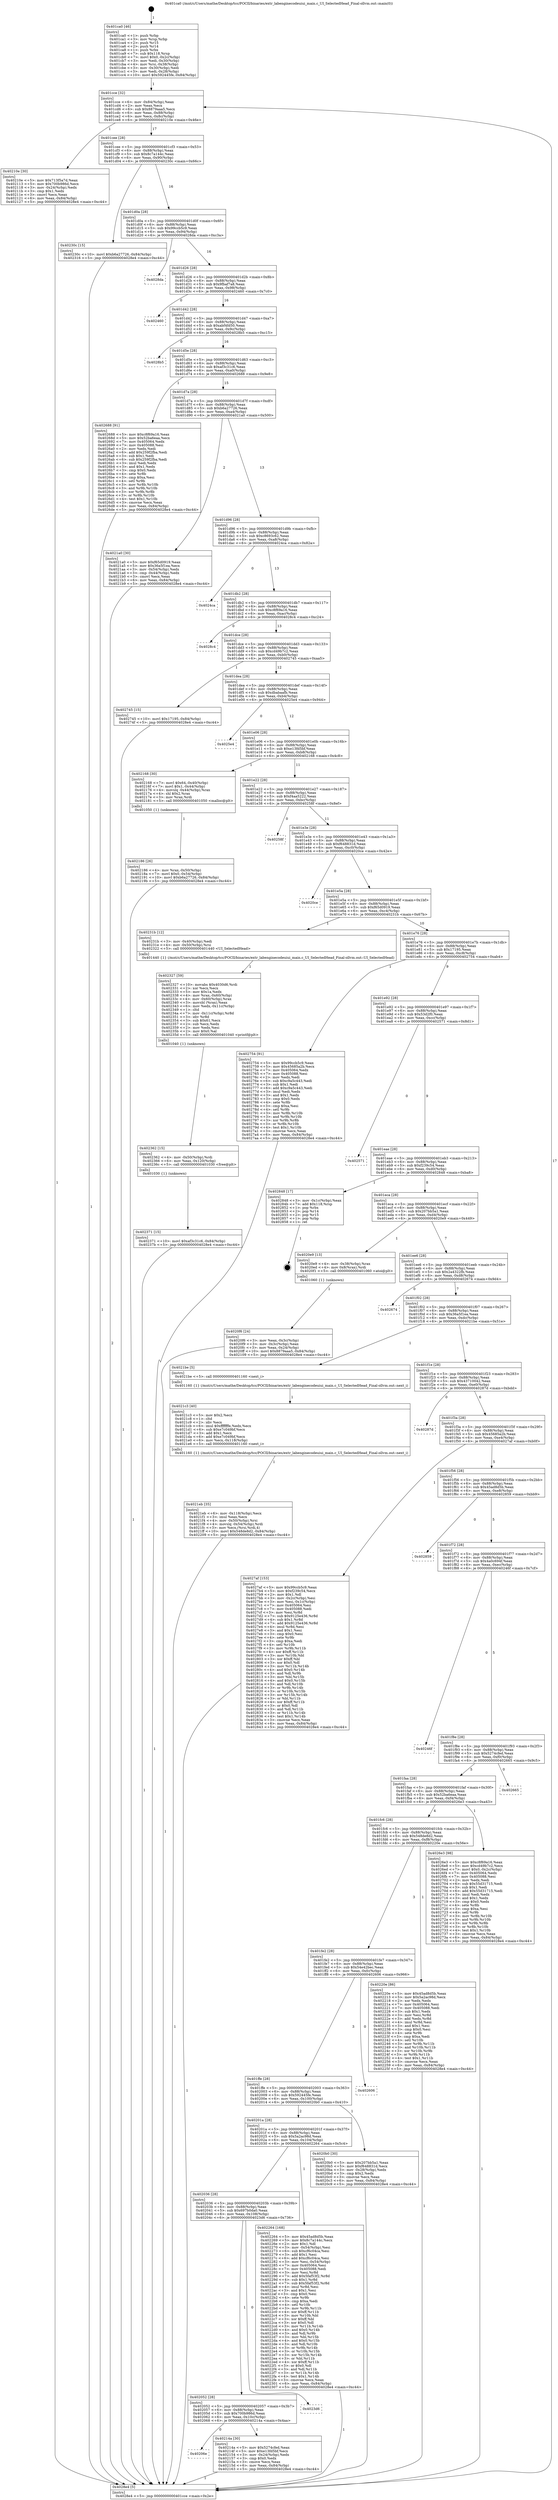 digraph "0x401ca0" {
  label = "0x401ca0 (/mnt/c/Users/mathe/Desktop/tcc/POCII/binaries/extr_labenginecodeuiui_main.c_UI_SelectedHead_Final-ollvm.out::main(0))"
  labelloc = "t"
  node[shape=record]

  Entry [label="",width=0.3,height=0.3,shape=circle,fillcolor=black,style=filled]
  "0x401cce" [label="{
     0x401cce [32]\l
     | [instrs]\l
     &nbsp;&nbsp;0x401cce \<+6\>: mov -0x84(%rbp),%eax\l
     &nbsp;&nbsp;0x401cd4 \<+2\>: mov %eax,%ecx\l
     &nbsp;&nbsp;0x401cd6 \<+6\>: sub $0x8879aaa5,%ecx\l
     &nbsp;&nbsp;0x401cdc \<+6\>: mov %eax,-0x88(%rbp)\l
     &nbsp;&nbsp;0x401ce2 \<+6\>: mov %ecx,-0x8c(%rbp)\l
     &nbsp;&nbsp;0x401ce8 \<+6\>: je 000000000040210e \<main+0x46e\>\l
  }"]
  "0x40210e" [label="{
     0x40210e [30]\l
     | [instrs]\l
     &nbsp;&nbsp;0x40210e \<+5\>: mov $0x713f5a7d,%eax\l
     &nbsp;&nbsp;0x402113 \<+5\>: mov $0x700b986d,%ecx\l
     &nbsp;&nbsp;0x402118 \<+3\>: mov -0x24(%rbp),%edx\l
     &nbsp;&nbsp;0x40211b \<+3\>: cmp $0x1,%edx\l
     &nbsp;&nbsp;0x40211e \<+3\>: cmovl %ecx,%eax\l
     &nbsp;&nbsp;0x402121 \<+6\>: mov %eax,-0x84(%rbp)\l
     &nbsp;&nbsp;0x402127 \<+5\>: jmp 00000000004028e4 \<main+0xc44\>\l
  }"]
  "0x401cee" [label="{
     0x401cee [28]\l
     | [instrs]\l
     &nbsp;&nbsp;0x401cee \<+5\>: jmp 0000000000401cf3 \<main+0x53\>\l
     &nbsp;&nbsp;0x401cf3 \<+6\>: mov -0x88(%rbp),%eax\l
     &nbsp;&nbsp;0x401cf9 \<+5\>: sub $0x8c7a144c,%eax\l
     &nbsp;&nbsp;0x401cfe \<+6\>: mov %eax,-0x90(%rbp)\l
     &nbsp;&nbsp;0x401d04 \<+6\>: je 000000000040230c \<main+0x66c\>\l
  }"]
  Exit [label="",width=0.3,height=0.3,shape=circle,fillcolor=black,style=filled,peripheries=2]
  "0x40230c" [label="{
     0x40230c [15]\l
     | [instrs]\l
     &nbsp;&nbsp;0x40230c \<+10\>: movl $0xb6a27726,-0x84(%rbp)\l
     &nbsp;&nbsp;0x402316 \<+5\>: jmp 00000000004028e4 \<main+0xc44\>\l
  }"]
  "0x401d0a" [label="{
     0x401d0a [28]\l
     | [instrs]\l
     &nbsp;&nbsp;0x401d0a \<+5\>: jmp 0000000000401d0f \<main+0x6f\>\l
     &nbsp;&nbsp;0x401d0f \<+6\>: mov -0x88(%rbp),%eax\l
     &nbsp;&nbsp;0x401d15 \<+5\>: sub $0x99ccb5c9,%eax\l
     &nbsp;&nbsp;0x401d1a \<+6\>: mov %eax,-0x94(%rbp)\l
     &nbsp;&nbsp;0x401d20 \<+6\>: je 00000000004028da \<main+0xc3a\>\l
  }"]
  "0x402371" [label="{
     0x402371 [15]\l
     | [instrs]\l
     &nbsp;&nbsp;0x402371 \<+10\>: movl $0xaf3c31c6,-0x84(%rbp)\l
     &nbsp;&nbsp;0x40237b \<+5\>: jmp 00000000004028e4 \<main+0xc44\>\l
  }"]
  "0x4028da" [label="{
     0x4028da\l
  }", style=dashed]
  "0x401d26" [label="{
     0x401d26 [28]\l
     | [instrs]\l
     &nbsp;&nbsp;0x401d26 \<+5\>: jmp 0000000000401d2b \<main+0x8b\>\l
     &nbsp;&nbsp;0x401d2b \<+6\>: mov -0x88(%rbp),%eax\l
     &nbsp;&nbsp;0x401d31 \<+5\>: sub $0x9fbaf7a8,%eax\l
     &nbsp;&nbsp;0x401d36 \<+6\>: mov %eax,-0x98(%rbp)\l
     &nbsp;&nbsp;0x401d3c \<+6\>: je 0000000000402460 \<main+0x7c0\>\l
  }"]
  "0x402362" [label="{
     0x402362 [15]\l
     | [instrs]\l
     &nbsp;&nbsp;0x402362 \<+4\>: mov -0x50(%rbp),%rdi\l
     &nbsp;&nbsp;0x402366 \<+6\>: mov %eax,-0x120(%rbp)\l
     &nbsp;&nbsp;0x40236c \<+5\>: call 0000000000401030 \<free@plt\>\l
     | [calls]\l
     &nbsp;&nbsp;0x401030 \{1\} (unknown)\l
  }"]
  "0x402460" [label="{
     0x402460\l
  }", style=dashed]
  "0x401d42" [label="{
     0x401d42 [28]\l
     | [instrs]\l
     &nbsp;&nbsp;0x401d42 \<+5\>: jmp 0000000000401d47 \<main+0xa7\>\l
     &nbsp;&nbsp;0x401d47 \<+6\>: mov -0x88(%rbp),%eax\l
     &nbsp;&nbsp;0x401d4d \<+5\>: sub $0xabf4fd50,%eax\l
     &nbsp;&nbsp;0x401d52 \<+6\>: mov %eax,-0x9c(%rbp)\l
     &nbsp;&nbsp;0x401d58 \<+6\>: je 00000000004028b5 \<main+0xc15\>\l
  }"]
  "0x402327" [label="{
     0x402327 [59]\l
     | [instrs]\l
     &nbsp;&nbsp;0x402327 \<+10\>: movabs $0x4030d6,%rdi\l
     &nbsp;&nbsp;0x402331 \<+2\>: xor %ecx,%ecx\l
     &nbsp;&nbsp;0x402333 \<+5\>: mov $0x1a,%edx\l
     &nbsp;&nbsp;0x402338 \<+4\>: mov %rax,-0x60(%rbp)\l
     &nbsp;&nbsp;0x40233c \<+4\>: mov -0x60(%rbp),%rax\l
     &nbsp;&nbsp;0x402340 \<+3\>: movsbl (%rax),%eax\l
     &nbsp;&nbsp;0x402343 \<+6\>: mov %edx,-0x11c(%rbp)\l
     &nbsp;&nbsp;0x402349 \<+1\>: cltd\l
     &nbsp;&nbsp;0x40234a \<+7\>: mov -0x11c(%rbp),%r8d\l
     &nbsp;&nbsp;0x402351 \<+3\>: idiv %r8d\l
     &nbsp;&nbsp;0x402354 \<+3\>: sub $0x61,%ecx\l
     &nbsp;&nbsp;0x402357 \<+2\>: sub %ecx,%edx\l
     &nbsp;&nbsp;0x402359 \<+2\>: mov %edx,%esi\l
     &nbsp;&nbsp;0x40235b \<+2\>: mov $0x0,%al\l
     &nbsp;&nbsp;0x40235d \<+5\>: call 0000000000401040 \<printf@plt\>\l
     | [calls]\l
     &nbsp;&nbsp;0x401040 \{1\} (unknown)\l
  }"]
  "0x4028b5" [label="{
     0x4028b5\l
  }", style=dashed]
  "0x401d5e" [label="{
     0x401d5e [28]\l
     | [instrs]\l
     &nbsp;&nbsp;0x401d5e \<+5\>: jmp 0000000000401d63 \<main+0xc3\>\l
     &nbsp;&nbsp;0x401d63 \<+6\>: mov -0x88(%rbp),%eax\l
     &nbsp;&nbsp;0x401d69 \<+5\>: sub $0xaf3c31c6,%eax\l
     &nbsp;&nbsp;0x401d6e \<+6\>: mov %eax,-0xa0(%rbp)\l
     &nbsp;&nbsp;0x401d74 \<+6\>: je 0000000000402688 \<main+0x9e8\>\l
  }"]
  "0x4021eb" [label="{
     0x4021eb [35]\l
     | [instrs]\l
     &nbsp;&nbsp;0x4021eb \<+6\>: mov -0x118(%rbp),%ecx\l
     &nbsp;&nbsp;0x4021f1 \<+3\>: imul %eax,%ecx\l
     &nbsp;&nbsp;0x4021f4 \<+4\>: mov -0x50(%rbp),%rsi\l
     &nbsp;&nbsp;0x4021f8 \<+4\>: movslq -0x54(%rbp),%rdi\l
     &nbsp;&nbsp;0x4021fc \<+3\>: mov %ecx,(%rsi,%rdi,4)\l
     &nbsp;&nbsp;0x4021ff \<+10\>: movl $0x548de8d2,-0x84(%rbp)\l
     &nbsp;&nbsp;0x402209 \<+5\>: jmp 00000000004028e4 \<main+0xc44\>\l
  }"]
  "0x402688" [label="{
     0x402688 [91]\l
     | [instrs]\l
     &nbsp;&nbsp;0x402688 \<+5\>: mov $0xc8f69a16,%eax\l
     &nbsp;&nbsp;0x40268d \<+5\>: mov $0x52ba6eaa,%ecx\l
     &nbsp;&nbsp;0x402692 \<+7\>: mov 0x405064,%edx\l
     &nbsp;&nbsp;0x402699 \<+7\>: mov 0x405088,%esi\l
     &nbsp;&nbsp;0x4026a0 \<+2\>: mov %edx,%edi\l
     &nbsp;&nbsp;0x4026a2 \<+6\>: add $0x259f2fba,%edi\l
     &nbsp;&nbsp;0x4026a8 \<+3\>: sub $0x1,%edi\l
     &nbsp;&nbsp;0x4026ab \<+6\>: sub $0x259f2fba,%edi\l
     &nbsp;&nbsp;0x4026b1 \<+3\>: imul %edi,%edx\l
     &nbsp;&nbsp;0x4026b4 \<+3\>: and $0x1,%edx\l
     &nbsp;&nbsp;0x4026b7 \<+3\>: cmp $0x0,%edx\l
     &nbsp;&nbsp;0x4026ba \<+4\>: sete %r8b\l
     &nbsp;&nbsp;0x4026be \<+3\>: cmp $0xa,%esi\l
     &nbsp;&nbsp;0x4026c1 \<+4\>: setl %r9b\l
     &nbsp;&nbsp;0x4026c5 \<+3\>: mov %r8b,%r10b\l
     &nbsp;&nbsp;0x4026c8 \<+3\>: and %r9b,%r10b\l
     &nbsp;&nbsp;0x4026cb \<+3\>: xor %r9b,%r8b\l
     &nbsp;&nbsp;0x4026ce \<+3\>: or %r8b,%r10b\l
     &nbsp;&nbsp;0x4026d1 \<+4\>: test $0x1,%r10b\l
     &nbsp;&nbsp;0x4026d5 \<+3\>: cmovne %ecx,%eax\l
     &nbsp;&nbsp;0x4026d8 \<+6\>: mov %eax,-0x84(%rbp)\l
     &nbsp;&nbsp;0x4026de \<+5\>: jmp 00000000004028e4 \<main+0xc44\>\l
  }"]
  "0x401d7a" [label="{
     0x401d7a [28]\l
     | [instrs]\l
     &nbsp;&nbsp;0x401d7a \<+5\>: jmp 0000000000401d7f \<main+0xdf\>\l
     &nbsp;&nbsp;0x401d7f \<+6\>: mov -0x88(%rbp),%eax\l
     &nbsp;&nbsp;0x401d85 \<+5\>: sub $0xb6a27726,%eax\l
     &nbsp;&nbsp;0x401d8a \<+6\>: mov %eax,-0xa4(%rbp)\l
     &nbsp;&nbsp;0x401d90 \<+6\>: je 00000000004021a0 \<main+0x500\>\l
  }"]
  "0x4021c3" [label="{
     0x4021c3 [40]\l
     | [instrs]\l
     &nbsp;&nbsp;0x4021c3 \<+5\>: mov $0x2,%ecx\l
     &nbsp;&nbsp;0x4021c8 \<+1\>: cltd\l
     &nbsp;&nbsp;0x4021c9 \<+2\>: idiv %ecx\l
     &nbsp;&nbsp;0x4021cb \<+6\>: imul $0xfffffffe,%edx,%ecx\l
     &nbsp;&nbsp;0x4021d1 \<+6\>: sub $0xe7c049bf,%ecx\l
     &nbsp;&nbsp;0x4021d7 \<+3\>: add $0x1,%ecx\l
     &nbsp;&nbsp;0x4021da \<+6\>: add $0xe7c049bf,%ecx\l
     &nbsp;&nbsp;0x4021e0 \<+6\>: mov %ecx,-0x118(%rbp)\l
     &nbsp;&nbsp;0x4021e6 \<+5\>: call 0000000000401160 \<next_i\>\l
     | [calls]\l
     &nbsp;&nbsp;0x401160 \{1\} (/mnt/c/Users/mathe/Desktop/tcc/POCII/binaries/extr_labenginecodeuiui_main.c_UI_SelectedHead_Final-ollvm.out::next_i)\l
  }"]
  "0x4021a0" [label="{
     0x4021a0 [30]\l
     | [instrs]\l
     &nbsp;&nbsp;0x4021a0 \<+5\>: mov $0xf65d0919,%eax\l
     &nbsp;&nbsp;0x4021a5 \<+5\>: mov $0x36a5f1ea,%ecx\l
     &nbsp;&nbsp;0x4021aa \<+3\>: mov -0x54(%rbp),%edx\l
     &nbsp;&nbsp;0x4021ad \<+3\>: cmp -0x44(%rbp),%edx\l
     &nbsp;&nbsp;0x4021b0 \<+3\>: cmovl %ecx,%eax\l
     &nbsp;&nbsp;0x4021b3 \<+6\>: mov %eax,-0x84(%rbp)\l
     &nbsp;&nbsp;0x4021b9 \<+5\>: jmp 00000000004028e4 \<main+0xc44\>\l
  }"]
  "0x401d96" [label="{
     0x401d96 [28]\l
     | [instrs]\l
     &nbsp;&nbsp;0x401d96 \<+5\>: jmp 0000000000401d9b \<main+0xfb\>\l
     &nbsp;&nbsp;0x401d9b \<+6\>: mov -0x88(%rbp),%eax\l
     &nbsp;&nbsp;0x401da1 \<+5\>: sub $0xc8693c62,%eax\l
     &nbsp;&nbsp;0x401da6 \<+6\>: mov %eax,-0xa8(%rbp)\l
     &nbsp;&nbsp;0x401dac \<+6\>: je 00000000004024ca \<main+0x82a\>\l
  }"]
  "0x402186" [label="{
     0x402186 [26]\l
     | [instrs]\l
     &nbsp;&nbsp;0x402186 \<+4\>: mov %rax,-0x50(%rbp)\l
     &nbsp;&nbsp;0x40218a \<+7\>: movl $0x0,-0x54(%rbp)\l
     &nbsp;&nbsp;0x402191 \<+10\>: movl $0xb6a27726,-0x84(%rbp)\l
     &nbsp;&nbsp;0x40219b \<+5\>: jmp 00000000004028e4 \<main+0xc44\>\l
  }"]
  "0x4024ca" [label="{
     0x4024ca\l
  }", style=dashed]
  "0x401db2" [label="{
     0x401db2 [28]\l
     | [instrs]\l
     &nbsp;&nbsp;0x401db2 \<+5\>: jmp 0000000000401db7 \<main+0x117\>\l
     &nbsp;&nbsp;0x401db7 \<+6\>: mov -0x88(%rbp),%eax\l
     &nbsp;&nbsp;0x401dbd \<+5\>: sub $0xc8f69a16,%eax\l
     &nbsp;&nbsp;0x401dc2 \<+6\>: mov %eax,-0xac(%rbp)\l
     &nbsp;&nbsp;0x401dc8 \<+6\>: je 00000000004028c4 \<main+0xc24\>\l
  }"]
  "0x40206e" [label="{
     0x40206e\l
  }", style=dashed]
  "0x4028c4" [label="{
     0x4028c4\l
  }", style=dashed]
  "0x401dce" [label="{
     0x401dce [28]\l
     | [instrs]\l
     &nbsp;&nbsp;0x401dce \<+5\>: jmp 0000000000401dd3 \<main+0x133\>\l
     &nbsp;&nbsp;0x401dd3 \<+6\>: mov -0x88(%rbp),%eax\l
     &nbsp;&nbsp;0x401dd9 \<+5\>: sub $0xcd49b7c2,%eax\l
     &nbsp;&nbsp;0x401dde \<+6\>: mov %eax,-0xb0(%rbp)\l
     &nbsp;&nbsp;0x401de4 \<+6\>: je 0000000000402745 \<main+0xaa5\>\l
  }"]
  "0x40214a" [label="{
     0x40214a [30]\l
     | [instrs]\l
     &nbsp;&nbsp;0x40214a \<+5\>: mov $0x5274cfed,%eax\l
     &nbsp;&nbsp;0x40214f \<+5\>: mov $0xe13fd5bf,%ecx\l
     &nbsp;&nbsp;0x402154 \<+3\>: mov -0x24(%rbp),%edx\l
     &nbsp;&nbsp;0x402157 \<+3\>: cmp $0x0,%edx\l
     &nbsp;&nbsp;0x40215a \<+3\>: cmove %ecx,%eax\l
     &nbsp;&nbsp;0x40215d \<+6\>: mov %eax,-0x84(%rbp)\l
     &nbsp;&nbsp;0x402163 \<+5\>: jmp 00000000004028e4 \<main+0xc44\>\l
  }"]
  "0x402745" [label="{
     0x402745 [15]\l
     | [instrs]\l
     &nbsp;&nbsp;0x402745 \<+10\>: movl $0x17195,-0x84(%rbp)\l
     &nbsp;&nbsp;0x40274f \<+5\>: jmp 00000000004028e4 \<main+0xc44\>\l
  }"]
  "0x401dea" [label="{
     0x401dea [28]\l
     | [instrs]\l
     &nbsp;&nbsp;0x401dea \<+5\>: jmp 0000000000401def \<main+0x14f\>\l
     &nbsp;&nbsp;0x401def \<+6\>: mov -0x88(%rbp),%eax\l
     &nbsp;&nbsp;0x401df5 \<+5\>: sub $0xdbabaafb,%eax\l
     &nbsp;&nbsp;0x401dfa \<+6\>: mov %eax,-0xb4(%rbp)\l
     &nbsp;&nbsp;0x401e00 \<+6\>: je 00000000004025e4 \<main+0x944\>\l
  }"]
  "0x402052" [label="{
     0x402052 [28]\l
     | [instrs]\l
     &nbsp;&nbsp;0x402052 \<+5\>: jmp 0000000000402057 \<main+0x3b7\>\l
     &nbsp;&nbsp;0x402057 \<+6\>: mov -0x88(%rbp),%eax\l
     &nbsp;&nbsp;0x40205d \<+5\>: sub $0x700b986d,%eax\l
     &nbsp;&nbsp;0x402062 \<+6\>: mov %eax,-0x10c(%rbp)\l
     &nbsp;&nbsp;0x402068 \<+6\>: je 000000000040214a \<main+0x4aa\>\l
  }"]
  "0x4025e4" [label="{
     0x4025e4\l
  }", style=dashed]
  "0x401e06" [label="{
     0x401e06 [28]\l
     | [instrs]\l
     &nbsp;&nbsp;0x401e06 \<+5\>: jmp 0000000000401e0b \<main+0x16b\>\l
     &nbsp;&nbsp;0x401e0b \<+6\>: mov -0x88(%rbp),%eax\l
     &nbsp;&nbsp;0x401e11 \<+5\>: sub $0xe13fd5bf,%eax\l
     &nbsp;&nbsp;0x401e16 \<+6\>: mov %eax,-0xb8(%rbp)\l
     &nbsp;&nbsp;0x401e1c \<+6\>: je 0000000000402168 \<main+0x4c8\>\l
  }"]
  "0x4023d6" [label="{
     0x4023d6\l
  }", style=dashed]
  "0x402168" [label="{
     0x402168 [30]\l
     | [instrs]\l
     &nbsp;&nbsp;0x402168 \<+7\>: movl $0x64,-0x40(%rbp)\l
     &nbsp;&nbsp;0x40216f \<+7\>: movl $0x1,-0x44(%rbp)\l
     &nbsp;&nbsp;0x402176 \<+4\>: movslq -0x44(%rbp),%rax\l
     &nbsp;&nbsp;0x40217a \<+4\>: shl $0x2,%rax\l
     &nbsp;&nbsp;0x40217e \<+3\>: mov %rax,%rdi\l
     &nbsp;&nbsp;0x402181 \<+5\>: call 0000000000401050 \<malloc@plt\>\l
     | [calls]\l
     &nbsp;&nbsp;0x401050 \{1\} (unknown)\l
  }"]
  "0x401e22" [label="{
     0x401e22 [28]\l
     | [instrs]\l
     &nbsp;&nbsp;0x401e22 \<+5\>: jmp 0000000000401e27 \<main+0x187\>\l
     &nbsp;&nbsp;0x401e27 \<+6\>: mov -0x88(%rbp),%eax\l
     &nbsp;&nbsp;0x401e2d \<+5\>: sub $0xf4aa5222,%eax\l
     &nbsp;&nbsp;0x401e32 \<+6\>: mov %eax,-0xbc(%rbp)\l
     &nbsp;&nbsp;0x401e38 \<+6\>: je 000000000040258f \<main+0x8ef\>\l
  }"]
  "0x402036" [label="{
     0x402036 [28]\l
     | [instrs]\l
     &nbsp;&nbsp;0x402036 \<+5\>: jmp 000000000040203b \<main+0x39b\>\l
     &nbsp;&nbsp;0x40203b \<+6\>: mov -0x88(%rbp),%eax\l
     &nbsp;&nbsp;0x402041 \<+5\>: sub $0x697b0da0,%eax\l
     &nbsp;&nbsp;0x402046 \<+6\>: mov %eax,-0x108(%rbp)\l
     &nbsp;&nbsp;0x40204c \<+6\>: je 00000000004023d6 \<main+0x736\>\l
  }"]
  "0x40258f" [label="{
     0x40258f\l
  }", style=dashed]
  "0x401e3e" [label="{
     0x401e3e [28]\l
     | [instrs]\l
     &nbsp;&nbsp;0x401e3e \<+5\>: jmp 0000000000401e43 \<main+0x1a3\>\l
     &nbsp;&nbsp;0x401e43 \<+6\>: mov -0x88(%rbp),%eax\l
     &nbsp;&nbsp;0x401e49 \<+5\>: sub $0xf648831d,%eax\l
     &nbsp;&nbsp;0x401e4e \<+6\>: mov %eax,-0xc0(%rbp)\l
     &nbsp;&nbsp;0x401e54 \<+6\>: je 00000000004020ce \<main+0x42e\>\l
  }"]
  "0x402264" [label="{
     0x402264 [168]\l
     | [instrs]\l
     &nbsp;&nbsp;0x402264 \<+5\>: mov $0x45ad8d5b,%eax\l
     &nbsp;&nbsp;0x402269 \<+5\>: mov $0x8c7a144c,%ecx\l
     &nbsp;&nbsp;0x40226e \<+2\>: mov $0x1,%dl\l
     &nbsp;&nbsp;0x402270 \<+3\>: mov -0x54(%rbp),%esi\l
     &nbsp;&nbsp;0x402273 \<+6\>: sub $0xcf6c04ca,%esi\l
     &nbsp;&nbsp;0x402279 \<+3\>: add $0x1,%esi\l
     &nbsp;&nbsp;0x40227c \<+6\>: add $0xcf6c04ca,%esi\l
     &nbsp;&nbsp;0x402282 \<+3\>: mov %esi,-0x54(%rbp)\l
     &nbsp;&nbsp;0x402285 \<+7\>: mov 0x405064,%esi\l
     &nbsp;&nbsp;0x40228c \<+7\>: mov 0x405088,%edi\l
     &nbsp;&nbsp;0x402293 \<+3\>: mov %esi,%r8d\l
     &nbsp;&nbsp;0x402296 \<+7\>: add $0x5faf53f2,%r8d\l
     &nbsp;&nbsp;0x40229d \<+4\>: sub $0x1,%r8d\l
     &nbsp;&nbsp;0x4022a1 \<+7\>: sub $0x5faf53f2,%r8d\l
     &nbsp;&nbsp;0x4022a8 \<+4\>: imul %r8d,%esi\l
     &nbsp;&nbsp;0x4022ac \<+3\>: and $0x1,%esi\l
     &nbsp;&nbsp;0x4022af \<+3\>: cmp $0x0,%esi\l
     &nbsp;&nbsp;0x4022b2 \<+4\>: sete %r9b\l
     &nbsp;&nbsp;0x4022b6 \<+3\>: cmp $0xa,%edi\l
     &nbsp;&nbsp;0x4022b9 \<+4\>: setl %r10b\l
     &nbsp;&nbsp;0x4022bd \<+3\>: mov %r9b,%r11b\l
     &nbsp;&nbsp;0x4022c0 \<+4\>: xor $0xff,%r11b\l
     &nbsp;&nbsp;0x4022c4 \<+3\>: mov %r10b,%bl\l
     &nbsp;&nbsp;0x4022c7 \<+3\>: xor $0xff,%bl\l
     &nbsp;&nbsp;0x4022ca \<+3\>: xor $0x0,%dl\l
     &nbsp;&nbsp;0x4022cd \<+3\>: mov %r11b,%r14b\l
     &nbsp;&nbsp;0x4022d0 \<+4\>: and $0x0,%r14b\l
     &nbsp;&nbsp;0x4022d4 \<+3\>: and %dl,%r9b\l
     &nbsp;&nbsp;0x4022d7 \<+3\>: mov %bl,%r15b\l
     &nbsp;&nbsp;0x4022da \<+4\>: and $0x0,%r15b\l
     &nbsp;&nbsp;0x4022de \<+3\>: and %dl,%r10b\l
     &nbsp;&nbsp;0x4022e1 \<+3\>: or %r9b,%r14b\l
     &nbsp;&nbsp;0x4022e4 \<+3\>: or %r10b,%r15b\l
     &nbsp;&nbsp;0x4022e7 \<+3\>: xor %r15b,%r14b\l
     &nbsp;&nbsp;0x4022ea \<+3\>: or %bl,%r11b\l
     &nbsp;&nbsp;0x4022ed \<+4\>: xor $0xff,%r11b\l
     &nbsp;&nbsp;0x4022f1 \<+3\>: or $0x0,%dl\l
     &nbsp;&nbsp;0x4022f4 \<+3\>: and %dl,%r11b\l
     &nbsp;&nbsp;0x4022f7 \<+3\>: or %r11b,%r14b\l
     &nbsp;&nbsp;0x4022fa \<+4\>: test $0x1,%r14b\l
     &nbsp;&nbsp;0x4022fe \<+3\>: cmovne %ecx,%eax\l
     &nbsp;&nbsp;0x402301 \<+6\>: mov %eax,-0x84(%rbp)\l
     &nbsp;&nbsp;0x402307 \<+5\>: jmp 00000000004028e4 \<main+0xc44\>\l
  }"]
  "0x4020ce" [label="{
     0x4020ce\l
  }", style=dashed]
  "0x401e5a" [label="{
     0x401e5a [28]\l
     | [instrs]\l
     &nbsp;&nbsp;0x401e5a \<+5\>: jmp 0000000000401e5f \<main+0x1bf\>\l
     &nbsp;&nbsp;0x401e5f \<+6\>: mov -0x88(%rbp),%eax\l
     &nbsp;&nbsp;0x401e65 \<+5\>: sub $0xf65d0919,%eax\l
     &nbsp;&nbsp;0x401e6a \<+6\>: mov %eax,-0xc4(%rbp)\l
     &nbsp;&nbsp;0x401e70 \<+6\>: je 000000000040231b \<main+0x67b\>\l
  }"]
  "0x4020f6" [label="{
     0x4020f6 [24]\l
     | [instrs]\l
     &nbsp;&nbsp;0x4020f6 \<+3\>: mov %eax,-0x3c(%rbp)\l
     &nbsp;&nbsp;0x4020f9 \<+3\>: mov -0x3c(%rbp),%eax\l
     &nbsp;&nbsp;0x4020fc \<+3\>: mov %eax,-0x24(%rbp)\l
     &nbsp;&nbsp;0x4020ff \<+10\>: movl $0x8879aaa5,-0x84(%rbp)\l
     &nbsp;&nbsp;0x402109 \<+5\>: jmp 00000000004028e4 \<main+0xc44\>\l
  }"]
  "0x40231b" [label="{
     0x40231b [12]\l
     | [instrs]\l
     &nbsp;&nbsp;0x40231b \<+3\>: mov -0x40(%rbp),%edi\l
     &nbsp;&nbsp;0x40231e \<+4\>: mov -0x50(%rbp),%rsi\l
     &nbsp;&nbsp;0x402322 \<+5\>: call 0000000000401440 \<UI_SelectedHead\>\l
     | [calls]\l
     &nbsp;&nbsp;0x401440 \{1\} (/mnt/c/Users/mathe/Desktop/tcc/POCII/binaries/extr_labenginecodeuiui_main.c_UI_SelectedHead_Final-ollvm.out::UI_SelectedHead)\l
  }"]
  "0x401e76" [label="{
     0x401e76 [28]\l
     | [instrs]\l
     &nbsp;&nbsp;0x401e76 \<+5\>: jmp 0000000000401e7b \<main+0x1db\>\l
     &nbsp;&nbsp;0x401e7b \<+6\>: mov -0x88(%rbp),%eax\l
     &nbsp;&nbsp;0x401e81 \<+5\>: sub $0x17195,%eax\l
     &nbsp;&nbsp;0x401e86 \<+6\>: mov %eax,-0xc8(%rbp)\l
     &nbsp;&nbsp;0x401e8c \<+6\>: je 0000000000402754 \<main+0xab4\>\l
  }"]
  "0x401ca0" [label="{
     0x401ca0 [46]\l
     | [instrs]\l
     &nbsp;&nbsp;0x401ca0 \<+1\>: push %rbp\l
     &nbsp;&nbsp;0x401ca1 \<+3\>: mov %rsp,%rbp\l
     &nbsp;&nbsp;0x401ca4 \<+2\>: push %r15\l
     &nbsp;&nbsp;0x401ca6 \<+2\>: push %r14\l
     &nbsp;&nbsp;0x401ca8 \<+1\>: push %rbx\l
     &nbsp;&nbsp;0x401ca9 \<+7\>: sub $0x118,%rsp\l
     &nbsp;&nbsp;0x401cb0 \<+7\>: movl $0x0,-0x2c(%rbp)\l
     &nbsp;&nbsp;0x401cb7 \<+3\>: mov %edi,-0x30(%rbp)\l
     &nbsp;&nbsp;0x401cba \<+4\>: mov %rsi,-0x38(%rbp)\l
     &nbsp;&nbsp;0x401cbe \<+3\>: mov -0x30(%rbp),%edi\l
     &nbsp;&nbsp;0x401cc1 \<+3\>: mov %edi,-0x28(%rbp)\l
     &nbsp;&nbsp;0x401cc4 \<+10\>: movl $0x592445fe,-0x84(%rbp)\l
  }"]
  "0x402754" [label="{
     0x402754 [91]\l
     | [instrs]\l
     &nbsp;&nbsp;0x402754 \<+5\>: mov $0x99ccb5c9,%eax\l
     &nbsp;&nbsp;0x402759 \<+5\>: mov $0x45685a2b,%ecx\l
     &nbsp;&nbsp;0x40275e \<+7\>: mov 0x405064,%edx\l
     &nbsp;&nbsp;0x402765 \<+7\>: mov 0x405088,%esi\l
     &nbsp;&nbsp;0x40276c \<+2\>: mov %edx,%edi\l
     &nbsp;&nbsp;0x40276e \<+6\>: sub $0xc9a5c443,%edi\l
     &nbsp;&nbsp;0x402774 \<+3\>: sub $0x1,%edi\l
     &nbsp;&nbsp;0x402777 \<+6\>: add $0xc9a5c443,%edi\l
     &nbsp;&nbsp;0x40277d \<+3\>: imul %edi,%edx\l
     &nbsp;&nbsp;0x402780 \<+3\>: and $0x1,%edx\l
     &nbsp;&nbsp;0x402783 \<+3\>: cmp $0x0,%edx\l
     &nbsp;&nbsp;0x402786 \<+4\>: sete %r8b\l
     &nbsp;&nbsp;0x40278a \<+3\>: cmp $0xa,%esi\l
     &nbsp;&nbsp;0x40278d \<+4\>: setl %r9b\l
     &nbsp;&nbsp;0x402791 \<+3\>: mov %r8b,%r10b\l
     &nbsp;&nbsp;0x402794 \<+3\>: and %r9b,%r10b\l
     &nbsp;&nbsp;0x402797 \<+3\>: xor %r9b,%r8b\l
     &nbsp;&nbsp;0x40279a \<+3\>: or %r8b,%r10b\l
     &nbsp;&nbsp;0x40279d \<+4\>: test $0x1,%r10b\l
     &nbsp;&nbsp;0x4027a1 \<+3\>: cmovne %ecx,%eax\l
     &nbsp;&nbsp;0x4027a4 \<+6\>: mov %eax,-0x84(%rbp)\l
     &nbsp;&nbsp;0x4027aa \<+5\>: jmp 00000000004028e4 \<main+0xc44\>\l
  }"]
  "0x401e92" [label="{
     0x401e92 [28]\l
     | [instrs]\l
     &nbsp;&nbsp;0x401e92 \<+5\>: jmp 0000000000401e97 \<main+0x1f7\>\l
     &nbsp;&nbsp;0x401e97 \<+6\>: mov -0x88(%rbp),%eax\l
     &nbsp;&nbsp;0x401e9d \<+5\>: sub $0x53d2f0,%eax\l
     &nbsp;&nbsp;0x401ea2 \<+6\>: mov %eax,-0xcc(%rbp)\l
     &nbsp;&nbsp;0x401ea8 \<+6\>: je 0000000000402571 \<main+0x8d1\>\l
  }"]
  "0x4028e4" [label="{
     0x4028e4 [5]\l
     | [instrs]\l
     &nbsp;&nbsp;0x4028e4 \<+5\>: jmp 0000000000401cce \<main+0x2e\>\l
  }"]
  "0x402571" [label="{
     0x402571\l
  }", style=dashed]
  "0x401eae" [label="{
     0x401eae [28]\l
     | [instrs]\l
     &nbsp;&nbsp;0x401eae \<+5\>: jmp 0000000000401eb3 \<main+0x213\>\l
     &nbsp;&nbsp;0x401eb3 \<+6\>: mov -0x88(%rbp),%eax\l
     &nbsp;&nbsp;0x401eb9 \<+5\>: sub $0xf239c54,%eax\l
     &nbsp;&nbsp;0x401ebe \<+6\>: mov %eax,-0xd0(%rbp)\l
     &nbsp;&nbsp;0x401ec4 \<+6\>: je 0000000000402848 \<main+0xba8\>\l
  }"]
  "0x40201a" [label="{
     0x40201a [28]\l
     | [instrs]\l
     &nbsp;&nbsp;0x40201a \<+5\>: jmp 000000000040201f \<main+0x37f\>\l
     &nbsp;&nbsp;0x40201f \<+6\>: mov -0x88(%rbp),%eax\l
     &nbsp;&nbsp;0x402025 \<+5\>: sub $0x5a2ac98d,%eax\l
     &nbsp;&nbsp;0x40202a \<+6\>: mov %eax,-0x104(%rbp)\l
     &nbsp;&nbsp;0x402030 \<+6\>: je 0000000000402264 \<main+0x5c4\>\l
  }"]
  "0x402848" [label="{
     0x402848 [17]\l
     | [instrs]\l
     &nbsp;&nbsp;0x402848 \<+3\>: mov -0x1c(%rbp),%eax\l
     &nbsp;&nbsp;0x40284b \<+7\>: add $0x118,%rsp\l
     &nbsp;&nbsp;0x402852 \<+1\>: pop %rbx\l
     &nbsp;&nbsp;0x402853 \<+2\>: pop %r14\l
     &nbsp;&nbsp;0x402855 \<+2\>: pop %r15\l
     &nbsp;&nbsp;0x402857 \<+1\>: pop %rbp\l
     &nbsp;&nbsp;0x402858 \<+1\>: ret\l
  }"]
  "0x401eca" [label="{
     0x401eca [28]\l
     | [instrs]\l
     &nbsp;&nbsp;0x401eca \<+5\>: jmp 0000000000401ecf \<main+0x22f\>\l
     &nbsp;&nbsp;0x401ecf \<+6\>: mov -0x88(%rbp),%eax\l
     &nbsp;&nbsp;0x401ed5 \<+5\>: sub $0x207bb5a1,%eax\l
     &nbsp;&nbsp;0x401eda \<+6\>: mov %eax,-0xd4(%rbp)\l
     &nbsp;&nbsp;0x401ee0 \<+6\>: je 00000000004020e9 \<main+0x449\>\l
  }"]
  "0x4020b0" [label="{
     0x4020b0 [30]\l
     | [instrs]\l
     &nbsp;&nbsp;0x4020b0 \<+5\>: mov $0x207bb5a1,%eax\l
     &nbsp;&nbsp;0x4020b5 \<+5\>: mov $0xf648831d,%ecx\l
     &nbsp;&nbsp;0x4020ba \<+3\>: mov -0x28(%rbp),%edx\l
     &nbsp;&nbsp;0x4020bd \<+3\>: cmp $0x2,%edx\l
     &nbsp;&nbsp;0x4020c0 \<+3\>: cmovne %ecx,%eax\l
     &nbsp;&nbsp;0x4020c3 \<+6\>: mov %eax,-0x84(%rbp)\l
     &nbsp;&nbsp;0x4020c9 \<+5\>: jmp 00000000004028e4 \<main+0xc44\>\l
  }"]
  "0x4020e9" [label="{
     0x4020e9 [13]\l
     | [instrs]\l
     &nbsp;&nbsp;0x4020e9 \<+4\>: mov -0x38(%rbp),%rax\l
     &nbsp;&nbsp;0x4020ed \<+4\>: mov 0x8(%rax),%rdi\l
     &nbsp;&nbsp;0x4020f1 \<+5\>: call 0000000000401060 \<atoi@plt\>\l
     | [calls]\l
     &nbsp;&nbsp;0x401060 \{1\} (unknown)\l
  }"]
  "0x401ee6" [label="{
     0x401ee6 [28]\l
     | [instrs]\l
     &nbsp;&nbsp;0x401ee6 \<+5\>: jmp 0000000000401eeb \<main+0x24b\>\l
     &nbsp;&nbsp;0x401eeb \<+6\>: mov -0x88(%rbp),%eax\l
     &nbsp;&nbsp;0x401ef1 \<+5\>: sub $0x2a4322fb,%eax\l
     &nbsp;&nbsp;0x401ef6 \<+6\>: mov %eax,-0xd8(%rbp)\l
     &nbsp;&nbsp;0x401efc \<+6\>: je 0000000000402674 \<main+0x9d4\>\l
  }"]
  "0x401ffe" [label="{
     0x401ffe [28]\l
     | [instrs]\l
     &nbsp;&nbsp;0x401ffe \<+5\>: jmp 0000000000402003 \<main+0x363\>\l
     &nbsp;&nbsp;0x402003 \<+6\>: mov -0x88(%rbp),%eax\l
     &nbsp;&nbsp;0x402009 \<+5\>: sub $0x592445fe,%eax\l
     &nbsp;&nbsp;0x40200e \<+6\>: mov %eax,-0x100(%rbp)\l
     &nbsp;&nbsp;0x402014 \<+6\>: je 00000000004020b0 \<main+0x410\>\l
  }"]
  "0x402674" [label="{
     0x402674\l
  }", style=dashed]
  "0x401f02" [label="{
     0x401f02 [28]\l
     | [instrs]\l
     &nbsp;&nbsp;0x401f02 \<+5\>: jmp 0000000000401f07 \<main+0x267\>\l
     &nbsp;&nbsp;0x401f07 \<+6\>: mov -0x88(%rbp),%eax\l
     &nbsp;&nbsp;0x401f0d \<+5\>: sub $0x36a5f1ea,%eax\l
     &nbsp;&nbsp;0x401f12 \<+6\>: mov %eax,-0xdc(%rbp)\l
     &nbsp;&nbsp;0x401f18 \<+6\>: je 00000000004021be \<main+0x51e\>\l
  }"]
  "0x402606" [label="{
     0x402606\l
  }", style=dashed]
  "0x4021be" [label="{
     0x4021be [5]\l
     | [instrs]\l
     &nbsp;&nbsp;0x4021be \<+5\>: call 0000000000401160 \<next_i\>\l
     | [calls]\l
     &nbsp;&nbsp;0x401160 \{1\} (/mnt/c/Users/mathe/Desktop/tcc/POCII/binaries/extr_labenginecodeuiui_main.c_UI_SelectedHead_Final-ollvm.out::next_i)\l
  }"]
  "0x401f1e" [label="{
     0x401f1e [28]\l
     | [instrs]\l
     &nbsp;&nbsp;0x401f1e \<+5\>: jmp 0000000000401f23 \<main+0x283\>\l
     &nbsp;&nbsp;0x401f23 \<+6\>: mov -0x88(%rbp),%eax\l
     &nbsp;&nbsp;0x401f29 \<+5\>: sub $0x43710042,%eax\l
     &nbsp;&nbsp;0x401f2e \<+6\>: mov %eax,-0xe0(%rbp)\l
     &nbsp;&nbsp;0x401f34 \<+6\>: je 000000000040287d \<main+0xbdd\>\l
  }"]
  "0x401fe2" [label="{
     0x401fe2 [28]\l
     | [instrs]\l
     &nbsp;&nbsp;0x401fe2 \<+5\>: jmp 0000000000401fe7 \<main+0x347\>\l
     &nbsp;&nbsp;0x401fe7 \<+6\>: mov -0x88(%rbp),%eax\l
     &nbsp;&nbsp;0x401fed \<+5\>: sub $0x54e42bec,%eax\l
     &nbsp;&nbsp;0x401ff2 \<+6\>: mov %eax,-0xfc(%rbp)\l
     &nbsp;&nbsp;0x401ff8 \<+6\>: je 0000000000402606 \<main+0x966\>\l
  }"]
  "0x40287d" [label="{
     0x40287d\l
  }", style=dashed]
  "0x401f3a" [label="{
     0x401f3a [28]\l
     | [instrs]\l
     &nbsp;&nbsp;0x401f3a \<+5\>: jmp 0000000000401f3f \<main+0x29f\>\l
     &nbsp;&nbsp;0x401f3f \<+6\>: mov -0x88(%rbp),%eax\l
     &nbsp;&nbsp;0x401f45 \<+5\>: sub $0x45685a2b,%eax\l
     &nbsp;&nbsp;0x401f4a \<+6\>: mov %eax,-0xe4(%rbp)\l
     &nbsp;&nbsp;0x401f50 \<+6\>: je 00000000004027af \<main+0xb0f\>\l
  }"]
  "0x40220e" [label="{
     0x40220e [86]\l
     | [instrs]\l
     &nbsp;&nbsp;0x40220e \<+5\>: mov $0x45ad8d5b,%eax\l
     &nbsp;&nbsp;0x402213 \<+5\>: mov $0x5a2ac98d,%ecx\l
     &nbsp;&nbsp;0x402218 \<+2\>: xor %edx,%edx\l
     &nbsp;&nbsp;0x40221a \<+7\>: mov 0x405064,%esi\l
     &nbsp;&nbsp;0x402221 \<+7\>: mov 0x405088,%edi\l
     &nbsp;&nbsp;0x402228 \<+3\>: sub $0x1,%edx\l
     &nbsp;&nbsp;0x40222b \<+3\>: mov %esi,%r8d\l
     &nbsp;&nbsp;0x40222e \<+3\>: add %edx,%r8d\l
     &nbsp;&nbsp;0x402231 \<+4\>: imul %r8d,%esi\l
     &nbsp;&nbsp;0x402235 \<+3\>: and $0x1,%esi\l
     &nbsp;&nbsp;0x402238 \<+3\>: cmp $0x0,%esi\l
     &nbsp;&nbsp;0x40223b \<+4\>: sete %r9b\l
     &nbsp;&nbsp;0x40223f \<+3\>: cmp $0xa,%edi\l
     &nbsp;&nbsp;0x402242 \<+4\>: setl %r10b\l
     &nbsp;&nbsp;0x402246 \<+3\>: mov %r9b,%r11b\l
     &nbsp;&nbsp;0x402249 \<+3\>: and %r10b,%r11b\l
     &nbsp;&nbsp;0x40224c \<+3\>: xor %r10b,%r9b\l
     &nbsp;&nbsp;0x40224f \<+3\>: or %r9b,%r11b\l
     &nbsp;&nbsp;0x402252 \<+4\>: test $0x1,%r11b\l
     &nbsp;&nbsp;0x402256 \<+3\>: cmovne %ecx,%eax\l
     &nbsp;&nbsp;0x402259 \<+6\>: mov %eax,-0x84(%rbp)\l
     &nbsp;&nbsp;0x40225f \<+5\>: jmp 00000000004028e4 \<main+0xc44\>\l
  }"]
  "0x4027af" [label="{
     0x4027af [153]\l
     | [instrs]\l
     &nbsp;&nbsp;0x4027af \<+5\>: mov $0x99ccb5c9,%eax\l
     &nbsp;&nbsp;0x4027b4 \<+5\>: mov $0xf239c54,%ecx\l
     &nbsp;&nbsp;0x4027b9 \<+2\>: mov $0x1,%dl\l
     &nbsp;&nbsp;0x4027bb \<+3\>: mov -0x2c(%rbp),%esi\l
     &nbsp;&nbsp;0x4027be \<+3\>: mov %esi,-0x1c(%rbp)\l
     &nbsp;&nbsp;0x4027c1 \<+7\>: mov 0x405064,%esi\l
     &nbsp;&nbsp;0x4027c8 \<+7\>: mov 0x405088,%edi\l
     &nbsp;&nbsp;0x4027cf \<+3\>: mov %esi,%r8d\l
     &nbsp;&nbsp;0x4027d2 \<+7\>: sub $0x9125e436,%r8d\l
     &nbsp;&nbsp;0x4027d9 \<+4\>: sub $0x1,%r8d\l
     &nbsp;&nbsp;0x4027dd \<+7\>: add $0x9125e436,%r8d\l
     &nbsp;&nbsp;0x4027e4 \<+4\>: imul %r8d,%esi\l
     &nbsp;&nbsp;0x4027e8 \<+3\>: and $0x1,%esi\l
     &nbsp;&nbsp;0x4027eb \<+3\>: cmp $0x0,%esi\l
     &nbsp;&nbsp;0x4027ee \<+4\>: sete %r9b\l
     &nbsp;&nbsp;0x4027f2 \<+3\>: cmp $0xa,%edi\l
     &nbsp;&nbsp;0x4027f5 \<+4\>: setl %r10b\l
     &nbsp;&nbsp;0x4027f9 \<+3\>: mov %r9b,%r11b\l
     &nbsp;&nbsp;0x4027fc \<+4\>: xor $0xff,%r11b\l
     &nbsp;&nbsp;0x402800 \<+3\>: mov %r10b,%bl\l
     &nbsp;&nbsp;0x402803 \<+3\>: xor $0xff,%bl\l
     &nbsp;&nbsp;0x402806 \<+3\>: xor $0x0,%dl\l
     &nbsp;&nbsp;0x402809 \<+3\>: mov %r11b,%r14b\l
     &nbsp;&nbsp;0x40280c \<+4\>: and $0x0,%r14b\l
     &nbsp;&nbsp;0x402810 \<+3\>: and %dl,%r9b\l
     &nbsp;&nbsp;0x402813 \<+3\>: mov %bl,%r15b\l
     &nbsp;&nbsp;0x402816 \<+4\>: and $0x0,%r15b\l
     &nbsp;&nbsp;0x40281a \<+3\>: and %dl,%r10b\l
     &nbsp;&nbsp;0x40281d \<+3\>: or %r9b,%r14b\l
     &nbsp;&nbsp;0x402820 \<+3\>: or %r10b,%r15b\l
     &nbsp;&nbsp;0x402823 \<+3\>: xor %r15b,%r14b\l
     &nbsp;&nbsp;0x402826 \<+3\>: or %bl,%r11b\l
     &nbsp;&nbsp;0x402829 \<+4\>: xor $0xff,%r11b\l
     &nbsp;&nbsp;0x40282d \<+3\>: or $0x0,%dl\l
     &nbsp;&nbsp;0x402830 \<+3\>: and %dl,%r11b\l
     &nbsp;&nbsp;0x402833 \<+3\>: or %r11b,%r14b\l
     &nbsp;&nbsp;0x402836 \<+4\>: test $0x1,%r14b\l
     &nbsp;&nbsp;0x40283a \<+3\>: cmovne %ecx,%eax\l
     &nbsp;&nbsp;0x40283d \<+6\>: mov %eax,-0x84(%rbp)\l
     &nbsp;&nbsp;0x402843 \<+5\>: jmp 00000000004028e4 \<main+0xc44\>\l
  }"]
  "0x401f56" [label="{
     0x401f56 [28]\l
     | [instrs]\l
     &nbsp;&nbsp;0x401f56 \<+5\>: jmp 0000000000401f5b \<main+0x2bb\>\l
     &nbsp;&nbsp;0x401f5b \<+6\>: mov -0x88(%rbp),%eax\l
     &nbsp;&nbsp;0x401f61 \<+5\>: sub $0x45ad8d5b,%eax\l
     &nbsp;&nbsp;0x401f66 \<+6\>: mov %eax,-0xe8(%rbp)\l
     &nbsp;&nbsp;0x401f6c \<+6\>: je 0000000000402859 \<main+0xbb9\>\l
  }"]
  "0x401fc6" [label="{
     0x401fc6 [28]\l
     | [instrs]\l
     &nbsp;&nbsp;0x401fc6 \<+5\>: jmp 0000000000401fcb \<main+0x32b\>\l
     &nbsp;&nbsp;0x401fcb \<+6\>: mov -0x88(%rbp),%eax\l
     &nbsp;&nbsp;0x401fd1 \<+5\>: sub $0x548de8d2,%eax\l
     &nbsp;&nbsp;0x401fd6 \<+6\>: mov %eax,-0xf8(%rbp)\l
     &nbsp;&nbsp;0x401fdc \<+6\>: je 000000000040220e \<main+0x56e\>\l
  }"]
  "0x402859" [label="{
     0x402859\l
  }", style=dashed]
  "0x401f72" [label="{
     0x401f72 [28]\l
     | [instrs]\l
     &nbsp;&nbsp;0x401f72 \<+5\>: jmp 0000000000401f77 \<main+0x2d7\>\l
     &nbsp;&nbsp;0x401f77 \<+6\>: mov -0x88(%rbp),%eax\l
     &nbsp;&nbsp;0x401f7d \<+5\>: sub $0x4a0c694f,%eax\l
     &nbsp;&nbsp;0x401f82 \<+6\>: mov %eax,-0xec(%rbp)\l
     &nbsp;&nbsp;0x401f88 \<+6\>: je 000000000040246f \<main+0x7cf\>\l
  }"]
  "0x4026e3" [label="{
     0x4026e3 [98]\l
     | [instrs]\l
     &nbsp;&nbsp;0x4026e3 \<+5\>: mov $0xc8f69a16,%eax\l
     &nbsp;&nbsp;0x4026e8 \<+5\>: mov $0xcd49b7c2,%ecx\l
     &nbsp;&nbsp;0x4026ed \<+7\>: movl $0x0,-0x2c(%rbp)\l
     &nbsp;&nbsp;0x4026f4 \<+7\>: mov 0x405064,%edx\l
     &nbsp;&nbsp;0x4026fb \<+7\>: mov 0x405088,%esi\l
     &nbsp;&nbsp;0x402702 \<+2\>: mov %edx,%edi\l
     &nbsp;&nbsp;0x402704 \<+6\>: sub $0x55d31715,%edi\l
     &nbsp;&nbsp;0x40270a \<+3\>: sub $0x1,%edi\l
     &nbsp;&nbsp;0x40270d \<+6\>: add $0x55d31715,%edi\l
     &nbsp;&nbsp;0x402713 \<+3\>: imul %edi,%edx\l
     &nbsp;&nbsp;0x402716 \<+3\>: and $0x1,%edx\l
     &nbsp;&nbsp;0x402719 \<+3\>: cmp $0x0,%edx\l
     &nbsp;&nbsp;0x40271c \<+4\>: sete %r8b\l
     &nbsp;&nbsp;0x402720 \<+3\>: cmp $0xa,%esi\l
     &nbsp;&nbsp;0x402723 \<+4\>: setl %r9b\l
     &nbsp;&nbsp;0x402727 \<+3\>: mov %r8b,%r10b\l
     &nbsp;&nbsp;0x40272a \<+3\>: and %r9b,%r10b\l
     &nbsp;&nbsp;0x40272d \<+3\>: xor %r9b,%r8b\l
     &nbsp;&nbsp;0x402730 \<+3\>: or %r8b,%r10b\l
     &nbsp;&nbsp;0x402733 \<+4\>: test $0x1,%r10b\l
     &nbsp;&nbsp;0x402737 \<+3\>: cmovne %ecx,%eax\l
     &nbsp;&nbsp;0x40273a \<+6\>: mov %eax,-0x84(%rbp)\l
     &nbsp;&nbsp;0x402740 \<+5\>: jmp 00000000004028e4 \<main+0xc44\>\l
  }"]
  "0x40246f" [label="{
     0x40246f\l
  }", style=dashed]
  "0x401f8e" [label="{
     0x401f8e [28]\l
     | [instrs]\l
     &nbsp;&nbsp;0x401f8e \<+5\>: jmp 0000000000401f93 \<main+0x2f3\>\l
     &nbsp;&nbsp;0x401f93 \<+6\>: mov -0x88(%rbp),%eax\l
     &nbsp;&nbsp;0x401f99 \<+5\>: sub $0x5274cfed,%eax\l
     &nbsp;&nbsp;0x401f9e \<+6\>: mov %eax,-0xf0(%rbp)\l
     &nbsp;&nbsp;0x401fa4 \<+6\>: je 0000000000402665 \<main+0x9c5\>\l
  }"]
  "0x401faa" [label="{
     0x401faa [28]\l
     | [instrs]\l
     &nbsp;&nbsp;0x401faa \<+5\>: jmp 0000000000401faf \<main+0x30f\>\l
     &nbsp;&nbsp;0x401faf \<+6\>: mov -0x88(%rbp),%eax\l
     &nbsp;&nbsp;0x401fb5 \<+5\>: sub $0x52ba6eaa,%eax\l
     &nbsp;&nbsp;0x401fba \<+6\>: mov %eax,-0xf4(%rbp)\l
     &nbsp;&nbsp;0x401fc0 \<+6\>: je 00000000004026e3 \<main+0xa43\>\l
  }"]
  "0x402665" [label="{
     0x402665\l
  }", style=dashed]
  Entry -> "0x401ca0" [label=" 1"]
  "0x401cce" -> "0x40210e" [label=" 1"]
  "0x401cce" -> "0x401cee" [label=" 17"]
  "0x402848" -> Exit [label=" 1"]
  "0x401cee" -> "0x40230c" [label=" 1"]
  "0x401cee" -> "0x401d0a" [label=" 16"]
  "0x4027af" -> "0x4028e4" [label=" 1"]
  "0x401d0a" -> "0x4028da" [label=" 0"]
  "0x401d0a" -> "0x401d26" [label=" 16"]
  "0x402754" -> "0x4028e4" [label=" 1"]
  "0x401d26" -> "0x402460" [label=" 0"]
  "0x401d26" -> "0x401d42" [label=" 16"]
  "0x402745" -> "0x4028e4" [label=" 1"]
  "0x401d42" -> "0x4028b5" [label=" 0"]
  "0x401d42" -> "0x401d5e" [label=" 16"]
  "0x4026e3" -> "0x4028e4" [label=" 1"]
  "0x401d5e" -> "0x402688" [label=" 1"]
  "0x401d5e" -> "0x401d7a" [label=" 15"]
  "0x402688" -> "0x4028e4" [label=" 1"]
  "0x401d7a" -> "0x4021a0" [label=" 2"]
  "0x401d7a" -> "0x401d96" [label=" 13"]
  "0x402371" -> "0x4028e4" [label=" 1"]
  "0x401d96" -> "0x4024ca" [label=" 0"]
  "0x401d96" -> "0x401db2" [label=" 13"]
  "0x402362" -> "0x402371" [label=" 1"]
  "0x401db2" -> "0x4028c4" [label=" 0"]
  "0x401db2" -> "0x401dce" [label=" 13"]
  "0x402327" -> "0x402362" [label=" 1"]
  "0x401dce" -> "0x402745" [label=" 1"]
  "0x401dce" -> "0x401dea" [label=" 12"]
  "0x40231b" -> "0x402327" [label=" 1"]
  "0x401dea" -> "0x4025e4" [label=" 0"]
  "0x401dea" -> "0x401e06" [label=" 12"]
  "0x402264" -> "0x4028e4" [label=" 1"]
  "0x401e06" -> "0x402168" [label=" 1"]
  "0x401e06" -> "0x401e22" [label=" 11"]
  "0x40220e" -> "0x4028e4" [label=" 1"]
  "0x401e22" -> "0x40258f" [label=" 0"]
  "0x401e22" -> "0x401e3e" [label=" 11"]
  "0x4021c3" -> "0x4021eb" [label=" 1"]
  "0x401e3e" -> "0x4020ce" [label=" 0"]
  "0x401e3e" -> "0x401e5a" [label=" 11"]
  "0x4021be" -> "0x4021c3" [label=" 1"]
  "0x401e5a" -> "0x40231b" [label=" 1"]
  "0x401e5a" -> "0x401e76" [label=" 10"]
  "0x402186" -> "0x4028e4" [label=" 1"]
  "0x401e76" -> "0x402754" [label=" 1"]
  "0x401e76" -> "0x401e92" [label=" 9"]
  "0x402168" -> "0x402186" [label=" 1"]
  "0x401e92" -> "0x402571" [label=" 0"]
  "0x401e92" -> "0x401eae" [label=" 9"]
  "0x40214a" -> "0x4028e4" [label=" 1"]
  "0x401eae" -> "0x402848" [label=" 1"]
  "0x401eae" -> "0x401eca" [label=" 8"]
  "0x402052" -> "0x40206e" [label=" 0"]
  "0x401eca" -> "0x4020e9" [label=" 1"]
  "0x401eca" -> "0x401ee6" [label=" 7"]
  "0x402052" -> "0x40214a" [label=" 1"]
  "0x401ee6" -> "0x402674" [label=" 0"]
  "0x401ee6" -> "0x401f02" [label=" 7"]
  "0x402036" -> "0x402052" [label=" 1"]
  "0x401f02" -> "0x4021be" [label=" 1"]
  "0x401f02" -> "0x401f1e" [label=" 6"]
  "0x402036" -> "0x4023d6" [label=" 0"]
  "0x401f1e" -> "0x40287d" [label=" 0"]
  "0x401f1e" -> "0x401f3a" [label=" 6"]
  "0x40201a" -> "0x402036" [label=" 1"]
  "0x401f3a" -> "0x4027af" [label=" 1"]
  "0x401f3a" -> "0x401f56" [label=" 5"]
  "0x40201a" -> "0x402264" [label=" 1"]
  "0x401f56" -> "0x402859" [label=" 0"]
  "0x401f56" -> "0x401f72" [label=" 5"]
  "0x40210e" -> "0x4028e4" [label=" 1"]
  "0x401f72" -> "0x40246f" [label=" 0"]
  "0x401f72" -> "0x401f8e" [label=" 5"]
  "0x4020f6" -> "0x4028e4" [label=" 1"]
  "0x401f8e" -> "0x402665" [label=" 0"]
  "0x401f8e" -> "0x401faa" [label=" 5"]
  "0x4020e9" -> "0x4020f6" [label=" 1"]
  "0x401faa" -> "0x4026e3" [label=" 1"]
  "0x401faa" -> "0x401fc6" [label=" 4"]
  "0x4021a0" -> "0x4028e4" [label=" 2"]
  "0x401fc6" -> "0x40220e" [label=" 1"]
  "0x401fc6" -> "0x401fe2" [label=" 3"]
  "0x4021eb" -> "0x4028e4" [label=" 1"]
  "0x401fe2" -> "0x402606" [label=" 0"]
  "0x401fe2" -> "0x401ffe" [label=" 3"]
  "0x40230c" -> "0x4028e4" [label=" 1"]
  "0x401ffe" -> "0x4020b0" [label=" 1"]
  "0x401ffe" -> "0x40201a" [label=" 2"]
  "0x4020b0" -> "0x4028e4" [label=" 1"]
  "0x401ca0" -> "0x401cce" [label=" 1"]
  "0x4028e4" -> "0x401cce" [label=" 17"]
}
